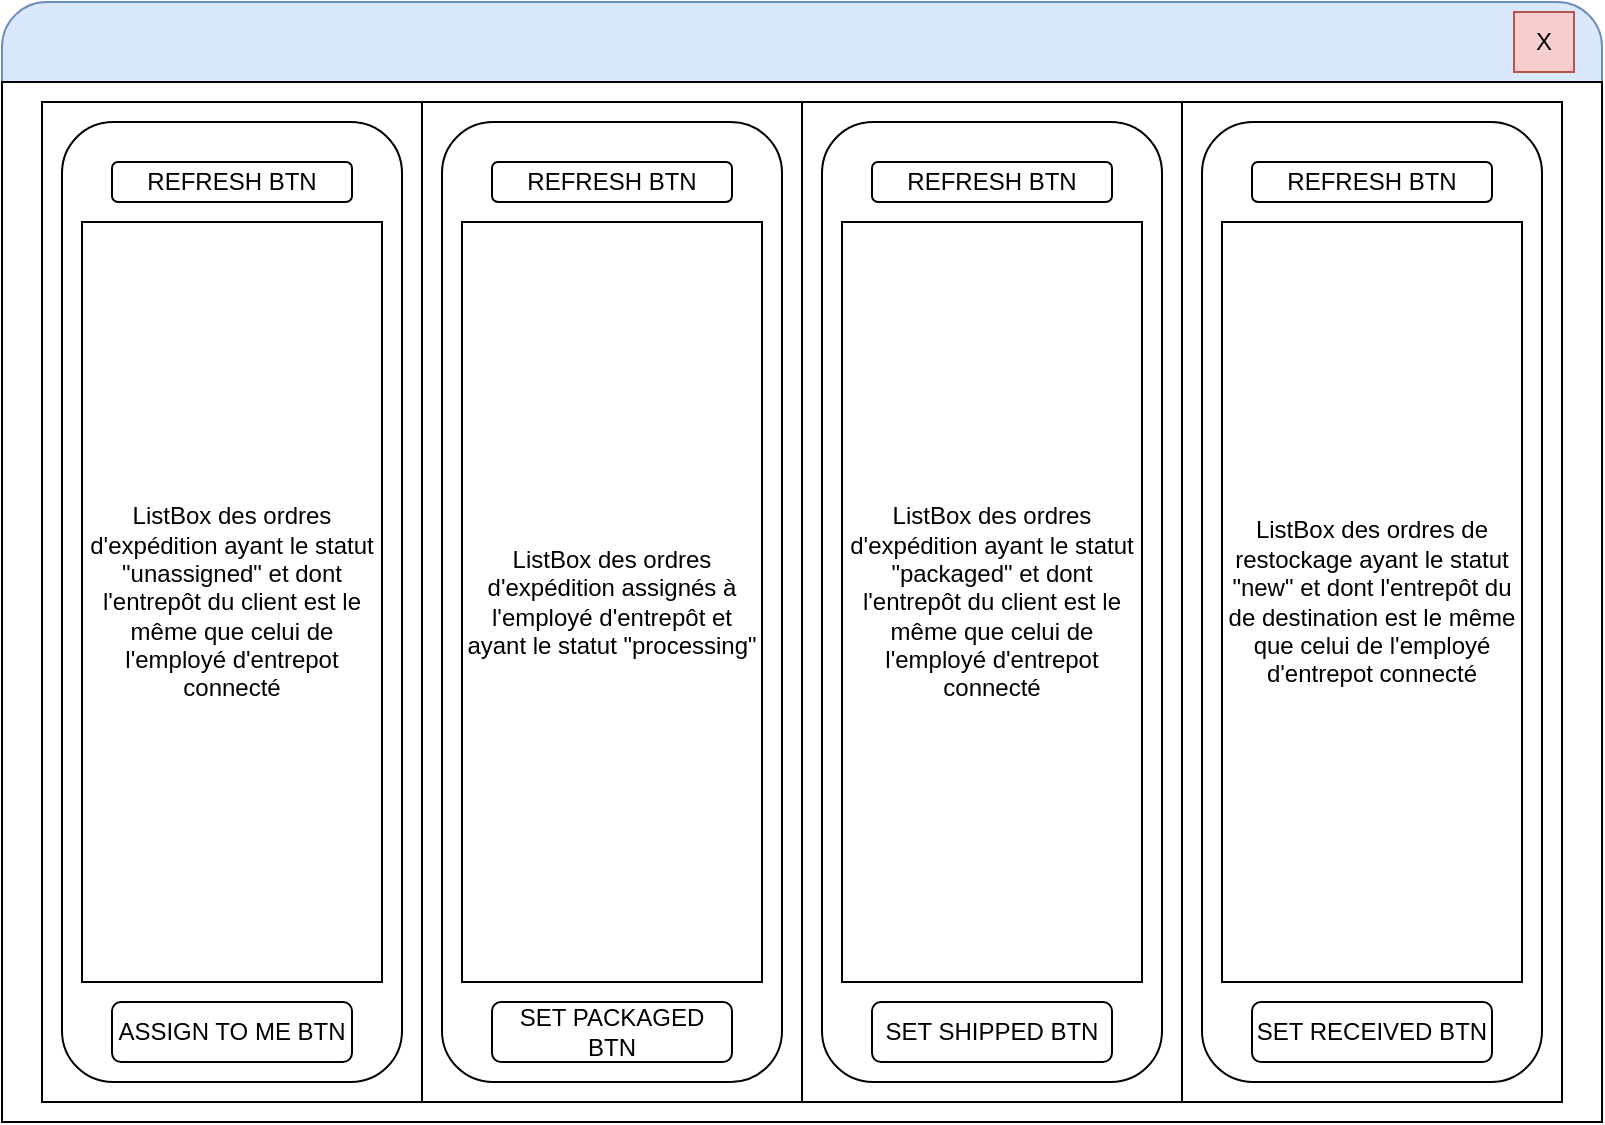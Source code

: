 <mxfile version="24.7.17">
  <diagram name="Page-1" id="4V4LAlEhgf7jdfGt75Ln">
    <mxGraphModel dx="1434" dy="836" grid="1" gridSize="10" guides="1" tooltips="1" connect="1" arrows="1" fold="1" page="1" pageScale="1" pageWidth="850" pageHeight="1100" math="0" shadow="0">
      <root>
        <mxCell id="0" />
        <mxCell id="1" parent="0" />
        <mxCell id="7oJCTgPkj-AoVVujGY5o-1" value="" style="rounded=1;whiteSpace=wrap;html=1;arcSize=4;fillColor=#dae8fc;strokeColor=#6c8ebf;" parent="1" vertex="1">
          <mxGeometry x="40" y="160" width="800" height="560" as="geometry" />
        </mxCell>
        <mxCell id="7oJCTgPkj-AoVVujGY5o-2" value="" style="rounded=0;whiteSpace=wrap;html=1;" parent="1" vertex="1">
          <mxGeometry x="40" y="200" width="800" height="520" as="geometry" />
        </mxCell>
        <mxCell id="7oJCTgPkj-AoVVujGY5o-3" value="X" style="rounded=0;whiteSpace=wrap;html=1;fillColor=#f8cecc;strokeColor=#b85450;spacing=0;verticalAlign=middle;align=center;" parent="1" vertex="1">
          <mxGeometry x="796" y="165" width="30" height="30" as="geometry" />
        </mxCell>
        <mxCell id="7oJCTgPkj-AoVVujGY5o-4" value="" style="rounded=0;whiteSpace=wrap;html=1;" parent="1" vertex="1">
          <mxGeometry x="60" y="210" width="190" height="500" as="geometry" />
        </mxCell>
        <mxCell id="7oJCTgPkj-AoVVujGY5o-5" value="" style="rounded=0;whiteSpace=wrap;html=1;" parent="1" vertex="1">
          <mxGeometry x="250" y="210" width="190" height="500" as="geometry" />
        </mxCell>
        <mxCell id="7oJCTgPkj-AoVVujGY5o-6" value="" style="rounded=0;whiteSpace=wrap;html=1;" parent="1" vertex="1">
          <mxGeometry x="440" y="210" width="190" height="500" as="geometry" />
        </mxCell>
        <mxCell id="7oJCTgPkj-AoVVujGY5o-8" value="" style="rounded=0;whiteSpace=wrap;html=1;" parent="1" vertex="1">
          <mxGeometry x="630" y="210" width="190" height="500" as="geometry" />
        </mxCell>
        <mxCell id="7oJCTgPkj-AoVVujGY5o-10" value="" style="rounded=1;whiteSpace=wrap;html=1;" parent="1" vertex="1">
          <mxGeometry x="70" y="220" width="170" height="480" as="geometry" />
        </mxCell>
        <mxCell id="7oJCTgPkj-AoVVujGY5o-11" value="ListBox des ordres d&#39;expédition ayant le statut &quot;unassigned&quot; et dont l&#39;entrepôt du client est le même que celui de l&#39;employé d&#39;entrepot connecté" style="rounded=0;whiteSpace=wrap;html=1;" parent="1" vertex="1">
          <mxGeometry x="80" y="270" width="150" height="380" as="geometry" />
        </mxCell>
        <mxCell id="7oJCTgPkj-AoVVujGY5o-12" value="REFRESH BTN" style="rounded=1;whiteSpace=wrap;html=1;" parent="1" vertex="1">
          <mxGeometry x="95" y="240" width="120" height="20" as="geometry" />
        </mxCell>
        <mxCell id="7oJCTgPkj-AoVVujGY5o-13" value="ASSIGN TO ME BTN" style="rounded=1;whiteSpace=wrap;html=1;" parent="1" vertex="1">
          <mxGeometry x="95" y="660" width="120" height="30" as="geometry" />
        </mxCell>
        <mxCell id="7oJCTgPkj-AoVVujGY5o-14" value="" style="rounded=1;whiteSpace=wrap;html=1;" parent="1" vertex="1">
          <mxGeometry x="260" y="220" width="170" height="480" as="geometry" />
        </mxCell>
        <mxCell id="7oJCTgPkj-AoVVujGY5o-15" value="ListBox des ordres d&#39;expédition assignés à l&#39;employé d&#39;entrepôt et ayant le statut &quot;processing&quot;" style="rounded=0;whiteSpace=wrap;html=1;" parent="1" vertex="1">
          <mxGeometry x="270" y="270" width="150" height="380" as="geometry" />
        </mxCell>
        <mxCell id="7oJCTgPkj-AoVVujGY5o-16" value="REFRESH BTN" style="rounded=1;whiteSpace=wrap;html=1;" parent="1" vertex="1">
          <mxGeometry x="285" y="240" width="120" height="20" as="geometry" />
        </mxCell>
        <mxCell id="7oJCTgPkj-AoVVujGY5o-17" value="SET PACKAGED BTN" style="rounded=1;whiteSpace=wrap;html=1;" parent="1" vertex="1">
          <mxGeometry x="285" y="660" width="120" height="30" as="geometry" />
        </mxCell>
        <mxCell id="7oJCTgPkj-AoVVujGY5o-22" value="" style="rounded=1;whiteSpace=wrap;html=1;" parent="1" vertex="1">
          <mxGeometry x="450" y="220" width="170" height="480" as="geometry" />
        </mxCell>
        <mxCell id="7oJCTgPkj-AoVVujGY5o-20" value="ListBox des ordres d&#39;expédition ayant le statut &quot;packaged&quot;&amp;nbsp;et dont l&#39;entrepôt du client est le même que celui de l&#39;employé d&#39;entrepot connecté" style="rounded=0;whiteSpace=wrap;html=1;" parent="1" vertex="1">
          <mxGeometry x="460" y="270" width="150" height="380" as="geometry" />
        </mxCell>
        <mxCell id="7oJCTgPkj-AoVVujGY5o-21" value="SET SHIPPED BTN" style="rounded=1;whiteSpace=wrap;html=1;" parent="1" vertex="1">
          <mxGeometry x="475" y="660" width="120" height="30" as="geometry" />
        </mxCell>
        <mxCell id="7oJCTgPkj-AoVVujGY5o-23" value="" style="rounded=1;whiteSpace=wrap;html=1;" parent="1" vertex="1">
          <mxGeometry x="640" y="220" width="170" height="480" as="geometry" />
        </mxCell>
        <mxCell id="7oJCTgPkj-AoVVujGY5o-24" value="REFRESH BTN" style="rounded=1;whiteSpace=wrap;html=1;" parent="1" vertex="1">
          <mxGeometry x="475" y="240" width="120" height="20" as="geometry" />
        </mxCell>
        <mxCell id="7oJCTgPkj-AoVVujGY5o-25" value="REFRESH BTN" style="rounded=1;whiteSpace=wrap;html=1;" parent="1" vertex="1">
          <mxGeometry x="665" y="240" width="120" height="20" as="geometry" />
        </mxCell>
        <mxCell id="7oJCTgPkj-AoVVujGY5o-26" value="ListBox des ordres de restockage ayant le statut &quot;new&quot;&amp;nbsp;et dont l&#39;entrepôt du de destination est le même que celui de l&#39;employé d&#39;entrepot connecté" style="rounded=0;whiteSpace=wrap;html=1;" parent="1" vertex="1">
          <mxGeometry x="650" y="270" width="150" height="380" as="geometry" />
        </mxCell>
        <mxCell id="7oJCTgPkj-AoVVujGY5o-27" value="SET RECEIVED BTN" style="rounded=1;whiteSpace=wrap;html=1;" parent="1" vertex="1">
          <mxGeometry x="665" y="660" width="120" height="30" as="geometry" />
        </mxCell>
      </root>
    </mxGraphModel>
  </diagram>
</mxfile>
